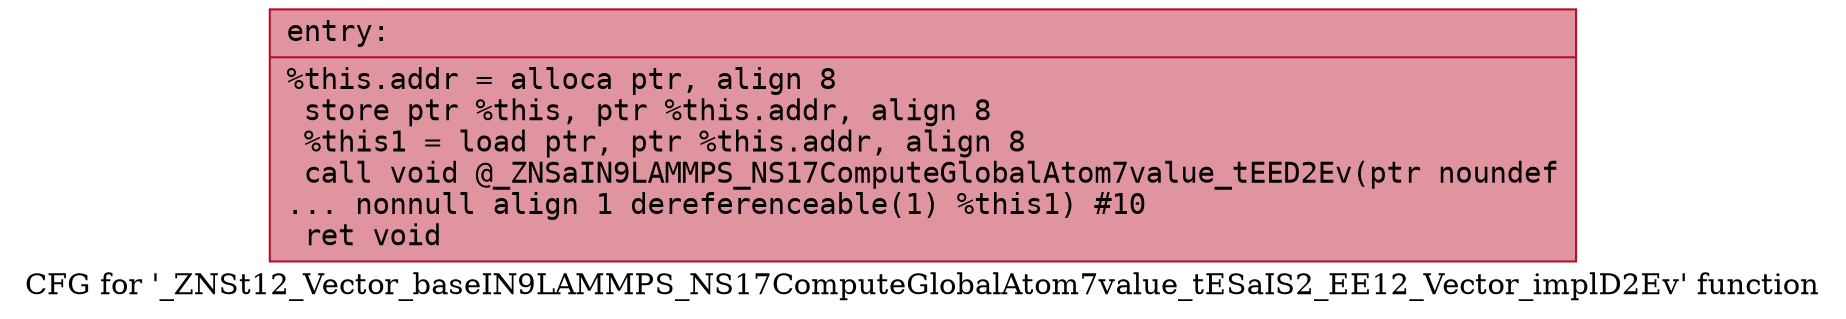 digraph "CFG for '_ZNSt12_Vector_baseIN9LAMMPS_NS17ComputeGlobalAtom7value_tESaIS2_EE12_Vector_implD2Ev' function" {
	label="CFG for '_ZNSt12_Vector_baseIN9LAMMPS_NS17ComputeGlobalAtom7value_tESaIS2_EE12_Vector_implD2Ev' function";

	Node0x56131ebe7f10 [shape=record,color="#b70d28ff", style=filled, fillcolor="#b70d2870" fontname="Courier",label="{entry:\l|  %this.addr = alloca ptr, align 8\l  store ptr %this, ptr %this.addr, align 8\l  %this1 = load ptr, ptr %this.addr, align 8\l  call void @_ZNSaIN9LAMMPS_NS17ComputeGlobalAtom7value_tEED2Ev(ptr noundef\l... nonnull align 1 dereferenceable(1) %this1) #10\l  ret void\l}"];
}
